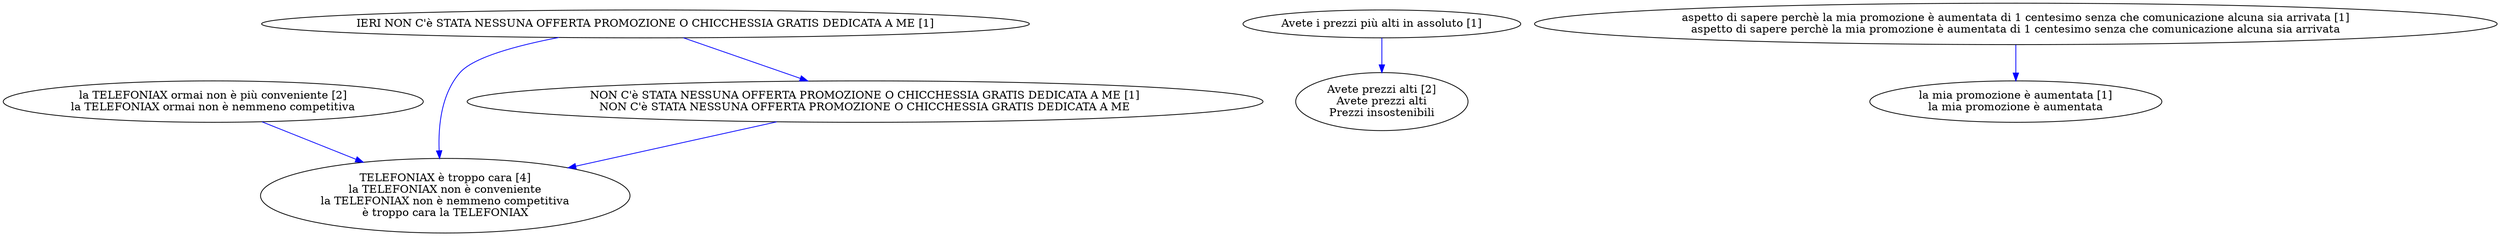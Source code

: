 digraph collapsedGraph {
"la TELEFONIAX ormai non è più conveniente [2]\nla TELEFONIAX ormai non è nemmeno competitiva""Avete prezzi alti [2]\nAvete prezzi alti\nPrezzi insostenibili""TELEFONIAX è troppo cara [4]\nla TELEFONIAX non è conveniente\nla TELEFONIAX non è nemmeno competitiva\nè troppo cara la TELEFONIAX""Avete i prezzi più alti in assoluto [1]""NON C'è STATA NESSUNA OFFERTA PROMOZIONE O CHICCHESSIA GRATIS DEDICATA A ME [1]\nNON C'è STATA NESSUNA OFFERTA PROMOZIONE O CHICCHESSIA GRATIS DEDICATA A ME""IERI NON C'è STATA NESSUNA OFFERTA PROMOZIONE O CHICCHESSIA GRATIS DEDICATA A ME [1]""la mia promozione è aumentata [1]\nla mia promozione è aumentata""aspetto di sapere perchè la mia promozione è aumentata di 1 centesimo senza che comunicazione alcuna sia arrivata [1]\naspetto di sapere perchè la mia promozione è aumentata di 1 centesimo senza che comunicazione alcuna sia arrivata""IERI NON C'è STATA NESSUNA OFFERTA PROMOZIONE O CHICCHESSIA GRATIS DEDICATA A ME [1]" -> "TELEFONIAX è troppo cara [4]\nla TELEFONIAX non è conveniente\nla TELEFONIAX non è nemmeno competitiva\nè troppo cara la TELEFONIAX" [color=blue]
"la TELEFONIAX ormai non è più conveniente [2]\nla TELEFONIAX ormai non è nemmeno competitiva" -> "TELEFONIAX è troppo cara [4]\nla TELEFONIAX non è conveniente\nla TELEFONIAX non è nemmeno competitiva\nè troppo cara la TELEFONIAX" [color=blue]
"NON C'è STATA NESSUNA OFFERTA PROMOZIONE O CHICCHESSIA GRATIS DEDICATA A ME [1]\nNON C'è STATA NESSUNA OFFERTA PROMOZIONE O CHICCHESSIA GRATIS DEDICATA A ME" -> "TELEFONIAX è troppo cara [4]\nla TELEFONIAX non è conveniente\nla TELEFONIAX non è nemmeno competitiva\nè troppo cara la TELEFONIAX" [color=blue]
"Avete i prezzi più alti in assoluto [1]" -> "Avete prezzi alti [2]\nAvete prezzi alti\nPrezzi insostenibili" [color=blue]
"IERI NON C'è STATA NESSUNA OFFERTA PROMOZIONE O CHICCHESSIA GRATIS DEDICATA A ME [1]" -> "NON C'è STATA NESSUNA OFFERTA PROMOZIONE O CHICCHESSIA GRATIS DEDICATA A ME [1]\nNON C'è STATA NESSUNA OFFERTA PROMOZIONE O CHICCHESSIA GRATIS DEDICATA A ME" [color=blue]
"aspetto di sapere perchè la mia promozione è aumentata di 1 centesimo senza che comunicazione alcuna sia arrivata [1]\naspetto di sapere perchè la mia promozione è aumentata di 1 centesimo senza che comunicazione alcuna sia arrivata" -> "la mia promozione è aumentata [1]\nla mia promozione è aumentata" [color=blue]
}
